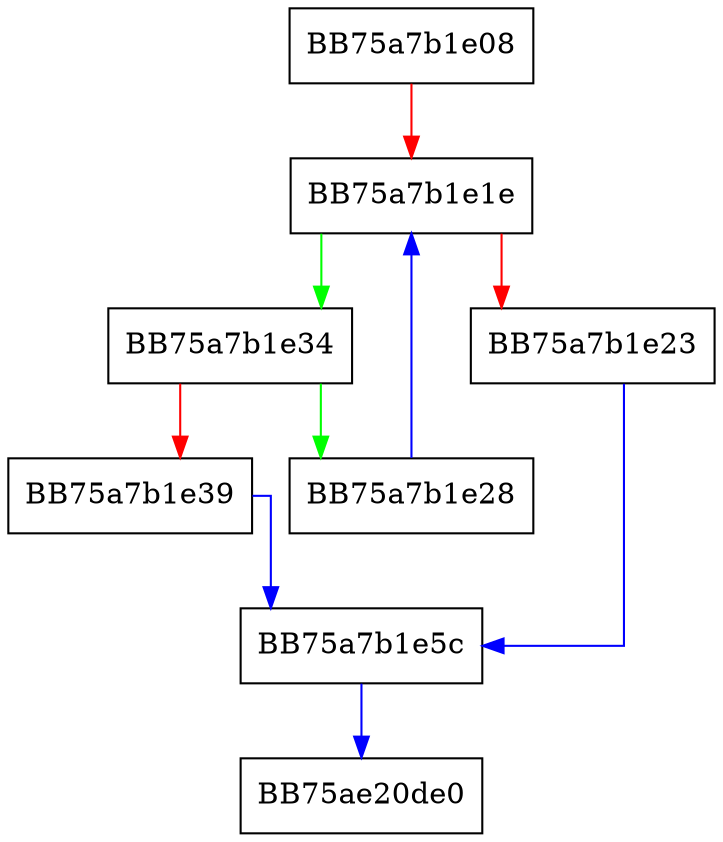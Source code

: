 digraph _Init_thread_header {
  node [shape="box"];
  graph [splines=ortho];
  BB75a7b1e08 -> BB75a7b1e1e [color="red"];
  BB75a7b1e1e -> BB75a7b1e34 [color="green"];
  BB75a7b1e1e -> BB75a7b1e23 [color="red"];
  BB75a7b1e23 -> BB75a7b1e5c [color="blue"];
  BB75a7b1e28 -> BB75a7b1e1e [color="blue"];
  BB75a7b1e34 -> BB75a7b1e28 [color="green"];
  BB75a7b1e34 -> BB75a7b1e39 [color="red"];
  BB75a7b1e39 -> BB75a7b1e5c [color="blue"];
  BB75a7b1e5c -> BB75ae20de0 [color="blue"];
}
